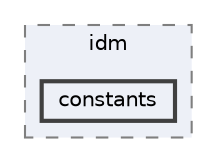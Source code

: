 digraph "repository/isd/src/main/java/com/sterlite/cal/isd/idm/constants"
{
 // LATEX_PDF_SIZE
  bgcolor="transparent";
  edge [fontname=Helvetica,fontsize=10,labelfontname=Helvetica,labelfontsize=10];
  node [fontname=Helvetica,fontsize=10,shape=box,height=0.2,width=0.4];
  compound=true
  subgraph clusterdir_3f41cfe710bcfcfc80fcb8cce0b28b15 {
    graph [ bgcolor="#edf0f7", pencolor="grey50", label="idm", fontname=Helvetica,fontsize=10 style="filled,dashed", URL="dir_3f41cfe710bcfcfc80fcb8cce0b28b15.html",tooltip=""]
  dir_3b1c51f4e2b0be86ab2a558fed26c962 [label="constants", fillcolor="#edf0f7", color="grey25", style="filled,bold", URL="dir_3b1c51f4e2b0be86ab2a558fed26c962.html",tooltip=""];
  }
}

